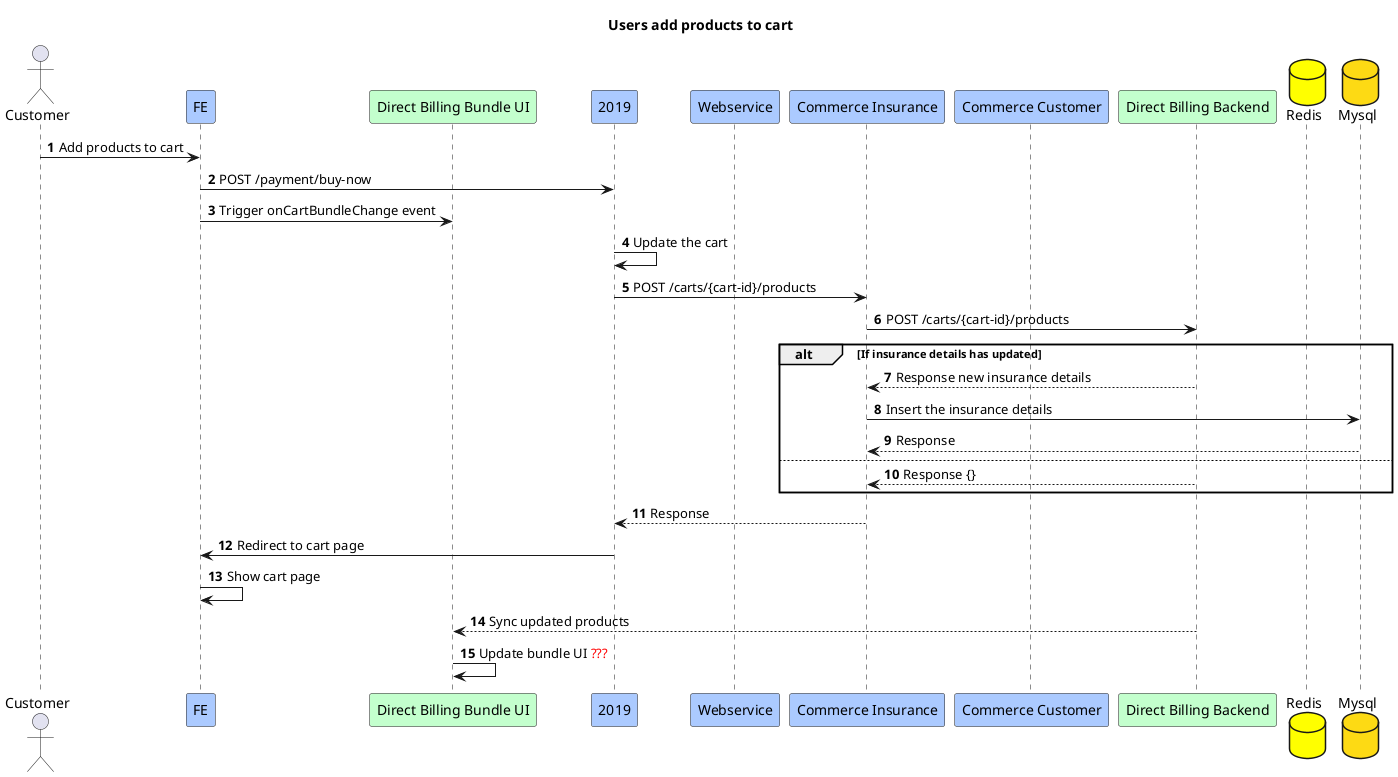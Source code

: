@startuml
title Users add products to cart
actor Customer
participant FE #abcaff
participant "Direct Billing Bundle UI" #c3ffcd
participant "2019" #abcaff
participant "Webservice" #abcaff
participant "Commerce Insurance" #abcaff
participant "Commerce Customer" #abcaff
participant "Direct Billing Backend" #c3ffcd
database "Redis" #yellow
database "Mysql" #fdda14

autonumber
Customer -> FE:Add products to cart
FE -> 2019:POST /payment/buy-now
FE -> "Direct Billing Bundle UI":Trigger onCartBundleChange event
2019 -> 2019:Update the cart
2019 -> "Commerce Insurance":POST /carts/{cart-id}/products
"Commerce Insurance" -> "Direct Billing Backend":POST /carts/{cart-id}/products
alt If insurance details has updated
    "Direct Billing Backend" --> "Commerce Insurance":Response new insurance details
    "Commerce Insurance" -> "Mysql":Insert the insurance details
    "Mysql" --> "Commerce Insurance":Response
else 
    "Direct Billing Backend" --> "Commerce Insurance":Response {}
end
"Commerce Insurance" --> 2019:Response
"2019" -> FE:Redirect to cart page
FE -> FE:Show cart page
"Direct Billing Backend" --> "Direct Billing Bundle UI":Sync updated products
"Direct Billing Bundle UI" -> "Direct Billing Bundle UI":Update bundle UI <font color=red>???

@enduml


